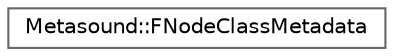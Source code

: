 digraph "Graphical Class Hierarchy"
{
 // INTERACTIVE_SVG=YES
 // LATEX_PDF_SIZE
  bgcolor="transparent";
  edge [fontname=Helvetica,fontsize=10,labelfontname=Helvetica,labelfontsize=10];
  node [fontname=Helvetica,fontsize=10,shape=box,height=0.2,width=0.4];
  rankdir="LR";
  Node0 [id="Node000000",label="Metasound::FNodeClassMetadata",height=0.2,width=0.4,color="grey40", fillcolor="white", style="filled",URL="$d5/df4/structMetasound_1_1FNodeClassMetadata.html",tooltip="Provides metadata for a given node."];
}

